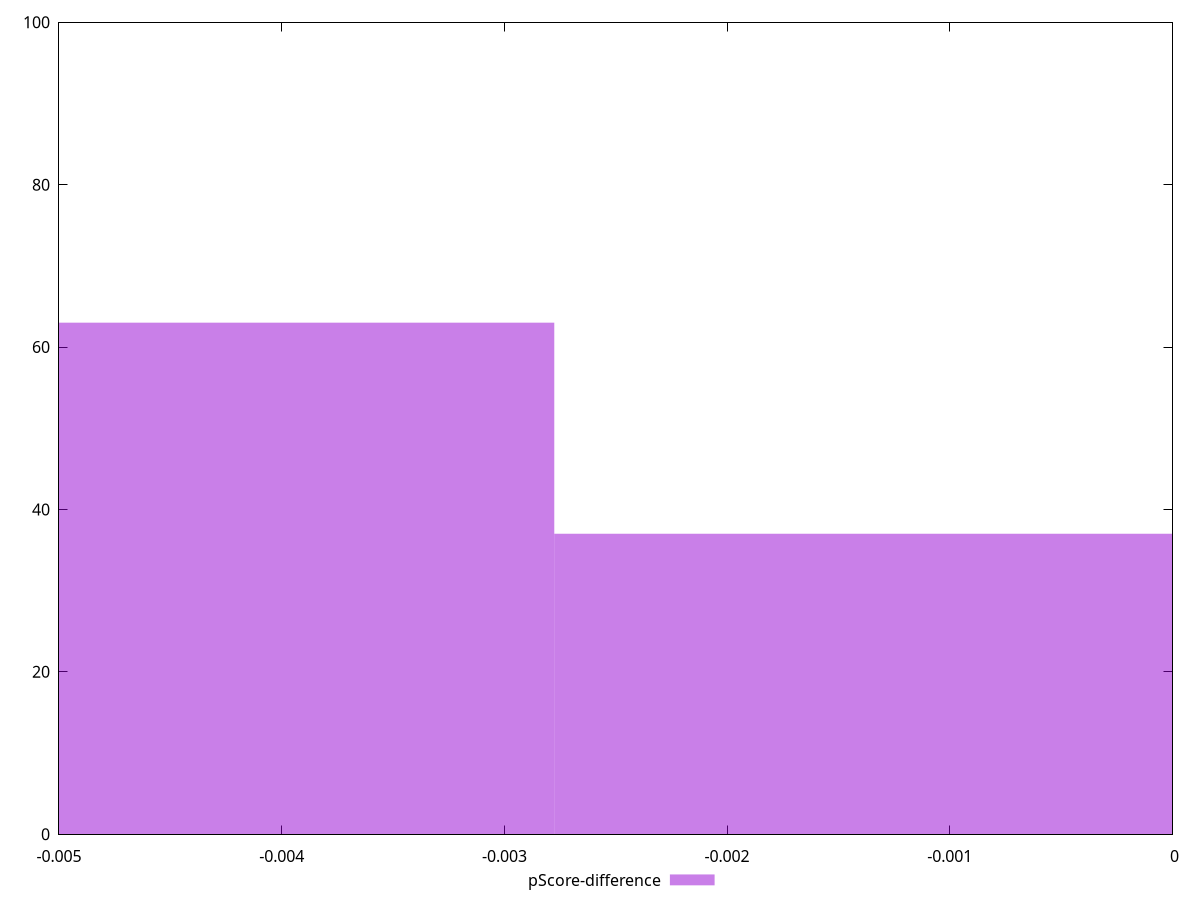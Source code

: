 reset

$pScoreDifference <<EOF
0 37
-0.005552064790173075 63
EOF

set key outside below
set boxwidth 0.005552064790173075
set xrange [-0.0050000000000000044:0]
set yrange [0:100]
set trange [0:100]
set style fill transparent solid 0.5 noborder
set terminal svg size 640, 490 enhanced background rgb 'white'
set output "reprap/unminified-css/samples/pages/pScore-difference/histogram.svg"

plot $pScoreDifference title "pScore-difference" with boxes

reset
